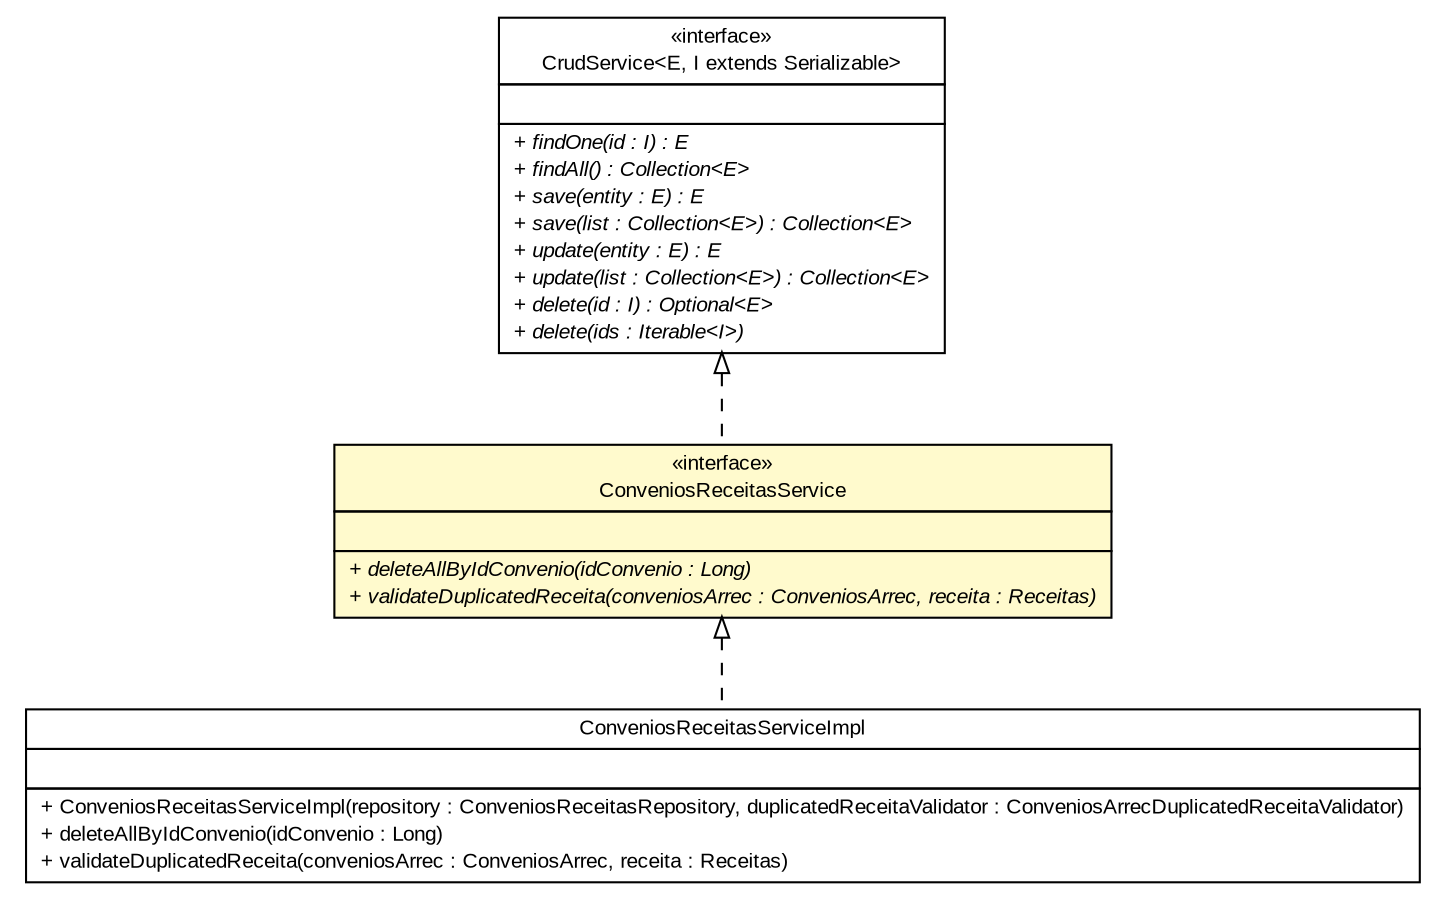 #!/usr/local/bin/dot
#
# Class diagram 
# Generated by UMLGraph version R5_6 (http://www.umlgraph.org/)
#

digraph G {
	edge [fontname="arial",fontsize=10,labelfontname="arial",labelfontsize=10];
	node [fontname="arial",fontsize=10,shape=plaintext];
	nodesep=0.25;
	ranksep=0.5;
	// br.gov.to.sefaz.business.service.CrudService<E, I extends java.io.Serializable>
	c396788 [label=<<table title="br.gov.to.sefaz.business.service.CrudService" border="0" cellborder="1" cellspacing="0" cellpadding="2" port="p" href="../../../../business/service/CrudService.html">
		<tr><td><table border="0" cellspacing="0" cellpadding="1">
<tr><td align="center" balign="center"> &#171;interface&#187; </td></tr>
<tr><td align="center" balign="center"> CrudService&lt;E, I extends Serializable&gt; </td></tr>
		</table></td></tr>
		<tr><td><table border="0" cellspacing="0" cellpadding="1">
<tr><td align="left" balign="left">  </td></tr>
		</table></td></tr>
		<tr><td><table border="0" cellspacing="0" cellpadding="1">
<tr><td align="left" balign="left"><font face="arial italic" point-size="10.0"> + findOne(id : I) : E </font></td></tr>
<tr><td align="left" balign="left"><font face="arial italic" point-size="10.0"> + findAll() : Collection&lt;E&gt; </font></td></tr>
<tr><td align="left" balign="left"><font face="arial italic" point-size="10.0"> + save(entity : E) : E </font></td></tr>
<tr><td align="left" balign="left"><font face="arial italic" point-size="10.0"> + save(list : Collection&lt;E&gt;) : Collection&lt;E&gt; </font></td></tr>
<tr><td align="left" balign="left"><font face="arial italic" point-size="10.0"> + update(entity : E) : E </font></td></tr>
<tr><td align="left" balign="left"><font face="arial italic" point-size="10.0"> + update(list : Collection&lt;E&gt;) : Collection&lt;E&gt; </font></td></tr>
<tr><td align="left" balign="left"><font face="arial italic" point-size="10.0"> + delete(id : I) : Optional&lt;E&gt; </font></td></tr>
<tr><td align="left" balign="left"><font face="arial italic" point-size="10.0"> + delete(ids : Iterable&lt;I&gt;) </font></td></tr>
		</table></td></tr>
		</table>>, URL="../../../../business/service/CrudService.html", fontname="arial", fontcolor="black", fontsize=10.0];
	// br.gov.to.sefaz.arr.parametros.business.service.ConveniosReceitasService
	c397197 [label=<<table title="br.gov.to.sefaz.arr.parametros.business.service.ConveniosReceitasService" border="0" cellborder="1" cellspacing="0" cellpadding="2" port="p" bgcolor="lemonChiffon" href="./ConveniosReceitasService.html">
		<tr><td><table border="0" cellspacing="0" cellpadding="1">
<tr><td align="center" balign="center"> &#171;interface&#187; </td></tr>
<tr><td align="center" balign="center"> ConveniosReceitasService </td></tr>
		</table></td></tr>
		<tr><td><table border="0" cellspacing="0" cellpadding="1">
<tr><td align="left" balign="left">  </td></tr>
		</table></td></tr>
		<tr><td><table border="0" cellspacing="0" cellpadding="1">
<tr><td align="left" balign="left"><font face="arial italic" point-size="10.0"> + deleteAllByIdConvenio(idConvenio : Long) </font></td></tr>
<tr><td align="left" balign="left"><font face="arial italic" point-size="10.0"> + validateDuplicatedReceita(conveniosArrec : ConveniosArrec, receita : Receitas) </font></td></tr>
		</table></td></tr>
		</table>>, URL="./ConveniosReceitasService.html", fontname="arial", fontcolor="black", fontsize=10.0];
	// br.gov.to.sefaz.arr.parametros.business.service.impl.ConveniosReceitasServiceImpl
	c397224 [label=<<table title="br.gov.to.sefaz.arr.parametros.business.service.impl.ConveniosReceitasServiceImpl" border="0" cellborder="1" cellspacing="0" cellpadding="2" port="p" href="./impl/ConveniosReceitasServiceImpl.html">
		<tr><td><table border="0" cellspacing="0" cellpadding="1">
<tr><td align="center" balign="center"> ConveniosReceitasServiceImpl </td></tr>
		</table></td></tr>
		<tr><td><table border="0" cellspacing="0" cellpadding="1">
<tr><td align="left" balign="left">  </td></tr>
		</table></td></tr>
		<tr><td><table border="0" cellspacing="0" cellpadding="1">
<tr><td align="left" balign="left"> + ConveniosReceitasServiceImpl(repository : ConveniosReceitasRepository, duplicatedReceitaValidator : ConveniosArrecDuplicatedReceitaValidator) </td></tr>
<tr><td align="left" balign="left"> + deleteAllByIdConvenio(idConvenio : Long) </td></tr>
<tr><td align="left" balign="left"> + validateDuplicatedReceita(conveniosArrec : ConveniosArrec, receita : Receitas) </td></tr>
		</table></td></tr>
		</table>>, URL="./impl/ConveniosReceitasServiceImpl.html", fontname="arial", fontcolor="black", fontsize=10.0];
	//br.gov.to.sefaz.arr.parametros.business.service.ConveniosReceitasService implements br.gov.to.sefaz.business.service.CrudService<E, I extends java.io.Serializable>
	c396788:p -> c397197:p [dir=back,arrowtail=empty,style=dashed];
	//br.gov.to.sefaz.arr.parametros.business.service.impl.ConveniosReceitasServiceImpl implements br.gov.to.sefaz.arr.parametros.business.service.ConveniosReceitasService
	c397197:p -> c397224:p [dir=back,arrowtail=empty,style=dashed];
}

